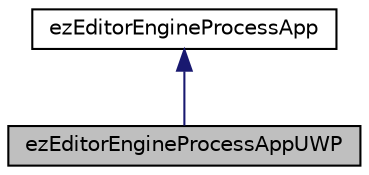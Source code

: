 digraph "ezEditorEngineProcessAppUWP"
{
 // LATEX_PDF_SIZE
  edge [fontname="Helvetica",fontsize="10",labelfontname="Helvetica",labelfontsize="10"];
  node [fontname="Helvetica",fontsize="10",shape=record];
  Node1 [label="ezEditorEngineProcessAppUWP",height=0.2,width=0.4,color="black", fillcolor="grey75", style="filled", fontcolor="black",tooltip=" "];
  Node2 -> Node1 [dir="back",color="midnightblue",fontsize="10",style="solid",fontname="Helvetica"];
  Node2 [label="ezEditorEngineProcessApp",height=0.2,width=0.4,color="black", fillcolor="white", style="filled",URL="$db/d3f/classez_editor_engine_process_app.htm",tooltip=" "];
}

